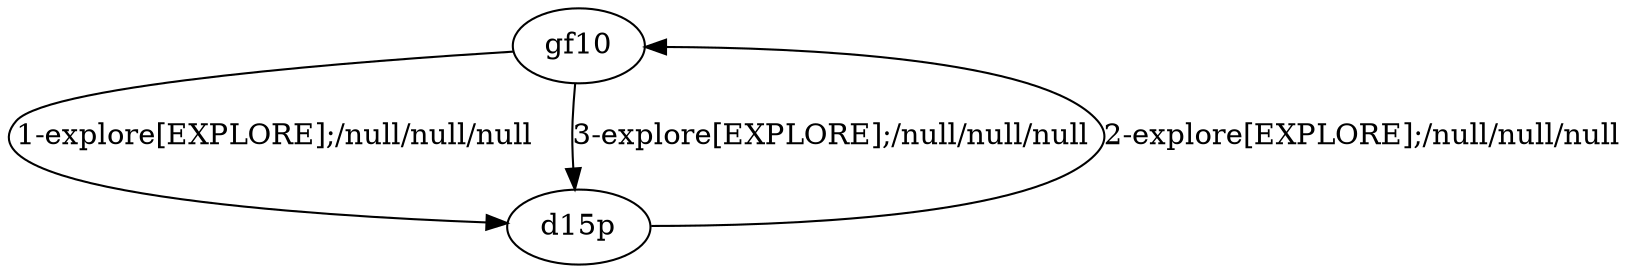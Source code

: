 # Total number of goals covered by this test: 1
# d15p --> gf10

digraph g {
"gf10" -> "d15p" [label = "1-explore[EXPLORE];/null/null/null"];
"d15p" -> "gf10" [label = "2-explore[EXPLORE];/null/null/null"];
"gf10" -> "d15p" [label = "3-explore[EXPLORE];/null/null/null"];
}